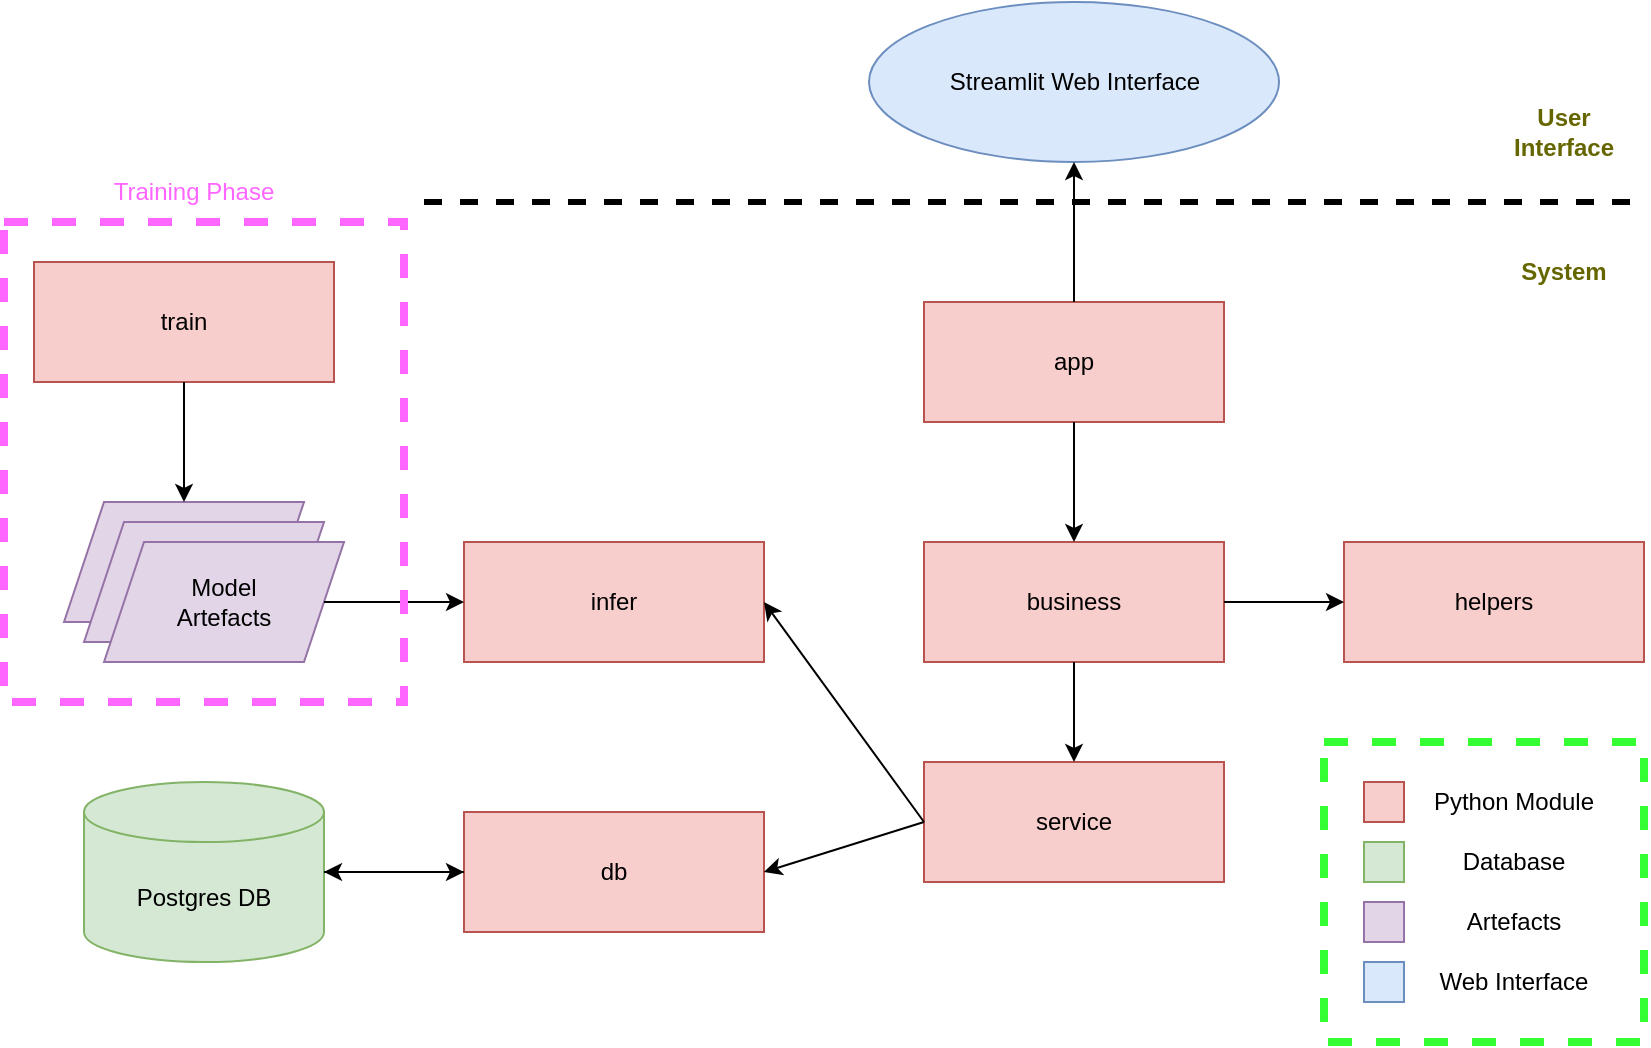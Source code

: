 <mxfile version="24.7.17">
  <diagram name="Page-1" id="hkvdQpTQQh7bhyxXKCNa">
    <mxGraphModel dx="1434" dy="852" grid="1" gridSize="10" guides="1" tooltips="1" connect="1" arrows="1" fold="1" page="1" pageScale="1" pageWidth="850" pageHeight="1100" math="0" shadow="0">
      <root>
        <mxCell id="0" />
        <mxCell id="1" parent="0" />
        <mxCell id="zmIYpC06poUYCIocLb7M-1" value="app" style="rounded=0;whiteSpace=wrap;html=1;fillColor=#f8cecc;strokeColor=#b85450;" vertex="1" parent="1">
          <mxGeometry x="470" y="410" width="150" height="60" as="geometry" />
        </mxCell>
        <mxCell id="zmIYpC06poUYCIocLb7M-2" value="&lt;div&gt;business&lt;/div&gt;" style="rounded=0;whiteSpace=wrap;html=1;fillColor=#f8cecc;strokeColor=#b85450;" vertex="1" parent="1">
          <mxGeometry x="470" y="530" width="150" height="60" as="geometry" />
        </mxCell>
        <mxCell id="zmIYpC06poUYCIocLb7M-3" value="&lt;div&gt;helpers&lt;/div&gt;" style="rounded=0;whiteSpace=wrap;html=1;fillColor=#f8cecc;strokeColor=#b85450;" vertex="1" parent="1">
          <mxGeometry x="680" y="530" width="150" height="60" as="geometry" />
        </mxCell>
        <mxCell id="zmIYpC06poUYCIocLb7M-4" value="service" style="rounded=0;whiteSpace=wrap;html=1;fillColor=#f8cecc;strokeColor=#b85450;" vertex="1" parent="1">
          <mxGeometry x="470" y="640" width="150" height="60" as="geometry" />
        </mxCell>
        <mxCell id="zmIYpC06poUYCIocLb7M-5" value="Streamlit Web Interface" style="ellipse;whiteSpace=wrap;html=1;fillColor=#dae8fc;strokeColor=#6c8ebf;" vertex="1" parent="1">
          <mxGeometry x="442.5" y="260" width="205" height="80" as="geometry" />
        </mxCell>
        <mxCell id="zmIYpC06poUYCIocLb7M-6" value="" style="endArrow=classic;html=1;rounded=0;exitX=0.5;exitY=1;exitDx=0;exitDy=0;entryX=0.5;entryY=0;entryDx=0;entryDy=0;" edge="1" parent="1" source="zmIYpC06poUYCIocLb7M-1" target="zmIYpC06poUYCIocLb7M-2">
          <mxGeometry width="50" height="50" relative="1" as="geometry">
            <mxPoint x="510" y="650" as="sourcePoint" />
            <mxPoint x="560" y="600" as="targetPoint" />
          </mxGeometry>
        </mxCell>
        <mxCell id="zmIYpC06poUYCIocLb7M-8" value="" style="endArrow=classic;html=1;rounded=0;exitX=1;exitY=0.5;exitDx=0;exitDy=0;entryX=0;entryY=0.5;entryDx=0;entryDy=0;" edge="1" parent="1" source="zmIYpC06poUYCIocLb7M-2" target="zmIYpC06poUYCIocLb7M-3">
          <mxGeometry width="50" height="50" relative="1" as="geometry">
            <mxPoint x="555" y="480" as="sourcePoint" />
            <mxPoint x="555" y="540" as="targetPoint" />
          </mxGeometry>
        </mxCell>
        <mxCell id="zmIYpC06poUYCIocLb7M-9" value="" style="endArrow=classic;html=1;rounded=0;exitX=0.5;exitY=1;exitDx=0;exitDy=0;entryX=0.5;entryY=0;entryDx=0;entryDy=0;" edge="1" parent="1" source="zmIYpC06poUYCIocLb7M-2" target="zmIYpC06poUYCIocLb7M-4">
          <mxGeometry width="50" height="50" relative="1" as="geometry">
            <mxPoint x="565" y="490" as="sourcePoint" />
            <mxPoint x="530" y="620" as="targetPoint" />
          </mxGeometry>
        </mxCell>
        <mxCell id="zmIYpC06poUYCIocLb7M-10" value="infer" style="rounded=0;whiteSpace=wrap;html=1;fillColor=#f8cecc;strokeColor=#b85450;" vertex="1" parent="1">
          <mxGeometry x="240" y="530" width="150" height="60" as="geometry" />
        </mxCell>
        <mxCell id="zmIYpC06poUYCIocLb7M-11" value="db" style="rounded=0;whiteSpace=wrap;html=1;fillColor=#f8cecc;strokeColor=#b85450;" vertex="1" parent="1">
          <mxGeometry x="240" y="665" width="150" height="60" as="geometry" />
        </mxCell>
        <mxCell id="zmIYpC06poUYCIocLb7M-12" value="" style="endArrow=classic;html=1;rounded=0;exitX=0;exitY=0.5;exitDx=0;exitDy=0;entryX=1;entryY=0.5;entryDx=0;entryDy=0;" edge="1" parent="1" source="zmIYpC06poUYCIocLb7M-4" target="zmIYpC06poUYCIocLb7M-10">
          <mxGeometry width="50" height="50" relative="1" as="geometry">
            <mxPoint x="445" y="600" as="sourcePoint" />
            <mxPoint x="445" y="650" as="targetPoint" />
          </mxGeometry>
        </mxCell>
        <mxCell id="zmIYpC06poUYCIocLb7M-13" value="" style="endArrow=classic;html=1;rounded=0;exitX=0;exitY=0.5;exitDx=0;exitDy=0;entryX=1;entryY=0.5;entryDx=0;entryDy=0;" edge="1" parent="1" source="zmIYpC06poUYCIocLb7M-4" target="zmIYpC06poUYCIocLb7M-11">
          <mxGeometry width="50" height="50" relative="1" as="geometry">
            <mxPoint x="370" y="680" as="sourcePoint" />
            <mxPoint x="270" y="620" as="targetPoint" />
          </mxGeometry>
        </mxCell>
        <mxCell id="zmIYpC06poUYCIocLb7M-14" value="train" style="rounded=0;whiteSpace=wrap;html=1;fillColor=#f8cecc;strokeColor=#b85450;" vertex="1" parent="1">
          <mxGeometry x="25" y="390" width="150" height="60" as="geometry" />
        </mxCell>
        <mxCell id="zmIYpC06poUYCIocLb7M-15" value="Postgres DB" style="shape=cylinder3;whiteSpace=wrap;html=1;boundedLbl=1;backgroundOutline=1;size=15;fillColor=#d5e8d4;strokeColor=#82b366;" vertex="1" parent="1">
          <mxGeometry x="50" y="650" width="120" height="90" as="geometry" />
        </mxCell>
        <mxCell id="zmIYpC06poUYCIocLb7M-16" value="" style="endArrow=classic;html=1;rounded=0;entryX=0;entryY=0.5;entryDx=0;entryDy=0;exitX=1;exitY=0.5;exitDx=0;exitDy=0;exitPerimeter=0;" edge="1" parent="1" source="zmIYpC06poUYCIocLb7M-15" target="zmIYpC06poUYCIocLb7M-11">
          <mxGeometry width="50" height="50" relative="1" as="geometry">
            <mxPoint x="200" y="780" as="sourcePoint" />
            <mxPoint x="400" y="680" as="targetPoint" />
          </mxGeometry>
        </mxCell>
        <mxCell id="zmIYpC06poUYCIocLb7M-17" value="" style="shape=parallelogram;perimeter=parallelogramPerimeter;whiteSpace=wrap;html=1;fixedSize=1;fillColor=#e1d5e7;strokeColor=#9673a6;" vertex="1" parent="1">
          <mxGeometry x="40" y="510" width="120" height="60" as="geometry" />
        </mxCell>
        <mxCell id="zmIYpC06poUYCIocLb7M-18" value="" style="shape=parallelogram;perimeter=parallelogramPerimeter;whiteSpace=wrap;html=1;fixedSize=1;fillColor=#e1d5e7;strokeColor=#9673a6;" vertex="1" parent="1">
          <mxGeometry x="50" y="520" width="120" height="60" as="geometry" />
        </mxCell>
        <mxCell id="zmIYpC06poUYCIocLb7M-19" value="&lt;div&gt;Model&lt;/div&gt;&lt;div&gt;Artefacts&lt;br&gt;&lt;/div&gt;" style="shape=parallelogram;perimeter=parallelogramPerimeter;whiteSpace=wrap;html=1;fixedSize=1;fillColor=#e1d5e7;strokeColor=#9673a6;" vertex="1" parent="1">
          <mxGeometry x="60" y="530" width="120" height="60" as="geometry" />
        </mxCell>
        <mxCell id="zmIYpC06poUYCIocLb7M-20" value="" style="endArrow=classic;html=1;rounded=0;entryX=0;entryY=0.5;entryDx=0;entryDy=0;exitX=1;exitY=0.5;exitDx=0;exitDy=0;" edge="1" parent="1" source="zmIYpC06poUYCIocLb7M-19" target="zmIYpC06poUYCIocLb7M-10">
          <mxGeometry width="50" height="50" relative="1" as="geometry">
            <mxPoint x="180" y="705" as="sourcePoint" />
            <mxPoint x="250" y="705" as="targetPoint" />
          </mxGeometry>
        </mxCell>
        <mxCell id="zmIYpC06poUYCIocLb7M-21" value="" style="endArrow=classic;html=1;rounded=0;exitX=0.5;exitY=1;exitDx=0;exitDy=0;" edge="1" parent="1" source="zmIYpC06poUYCIocLb7M-14" target="zmIYpC06poUYCIocLb7M-17">
          <mxGeometry width="50" height="50" relative="1" as="geometry">
            <mxPoint x="180" y="705" as="sourcePoint" />
            <mxPoint x="250" y="705" as="targetPoint" />
          </mxGeometry>
        </mxCell>
        <mxCell id="zmIYpC06poUYCIocLb7M-22" value="" style="endArrow=classic;html=1;rounded=0;exitX=0.5;exitY=0;exitDx=0;exitDy=0;entryX=0.5;entryY=1;entryDx=0;entryDy=0;" edge="1" parent="1" source="zmIYpC06poUYCIocLb7M-1" target="zmIYpC06poUYCIocLb7M-5">
          <mxGeometry width="50" height="50" relative="1" as="geometry">
            <mxPoint x="555" y="480" as="sourcePoint" />
            <mxPoint x="555" y="540" as="targetPoint" />
          </mxGeometry>
        </mxCell>
        <mxCell id="zmIYpC06poUYCIocLb7M-23" value="" style="endArrow=classic;html=1;rounded=0;entryX=1;entryY=0.5;entryDx=0;entryDy=0;exitX=0;exitY=0.5;exitDx=0;exitDy=0;entryPerimeter=0;" edge="1" parent="1" source="zmIYpC06poUYCIocLb7M-11" target="zmIYpC06poUYCIocLb7M-15">
          <mxGeometry width="50" height="50" relative="1" as="geometry">
            <mxPoint x="180" y="705" as="sourcePoint" />
            <mxPoint x="250" y="705" as="targetPoint" />
          </mxGeometry>
        </mxCell>
        <mxCell id="zmIYpC06poUYCIocLb7M-25" value="" style="rounded=0;whiteSpace=wrap;html=1;fillColor=none;dashed=1;strokeWidth=4;strokeColor=#FF66FF;" vertex="1" parent="1">
          <mxGeometry x="10" y="370" width="200" height="240" as="geometry" />
        </mxCell>
        <mxCell id="zmIYpC06poUYCIocLb7M-26" value="" style="endArrow=none;dashed=1;html=1;rounded=0;strokeWidth=3;fontSize=10;" edge="1" parent="1">
          <mxGeometry width="50" height="50" relative="1" as="geometry">
            <mxPoint x="220" y="360" as="sourcePoint" />
            <mxPoint x="830" y="360" as="targetPoint" />
          </mxGeometry>
        </mxCell>
        <mxCell id="zmIYpC06poUYCIocLb7M-27" value="&lt;div&gt;&lt;b&gt;&lt;font color=&quot;#666600&quot;&gt;User Interface&lt;/font&gt;&lt;/b&gt;&lt;/div&gt;" style="text;html=1;align=center;verticalAlign=middle;whiteSpace=wrap;rounded=0;" vertex="1" parent="1">
          <mxGeometry x="760" y="310" width="60" height="30" as="geometry" />
        </mxCell>
        <mxCell id="zmIYpC06poUYCIocLb7M-28" value="&lt;font color=&quot;#666600&quot;&gt;System&lt;/font&gt;" style="text;html=1;align=center;verticalAlign=middle;whiteSpace=wrap;rounded=0;fontStyle=1" vertex="1" parent="1">
          <mxGeometry x="760" y="380" width="60" height="30" as="geometry" />
        </mxCell>
        <mxCell id="zmIYpC06poUYCIocLb7M-30" value="" style="rounded=0;whiteSpace=wrap;html=1;fillColor=none;dashed=1;strokeWidth=4;strokeColor=#33FF33;" vertex="1" parent="1">
          <mxGeometry x="670" y="630" width="160" height="150" as="geometry" />
        </mxCell>
        <mxCell id="zmIYpC06poUYCIocLb7M-31" value="" style="rounded=0;whiteSpace=wrap;html=1;fillColor=#f8cecc;strokeColor=#b85450;" vertex="1" parent="1">
          <mxGeometry x="690" y="650" width="20" height="20" as="geometry" />
        </mxCell>
        <mxCell id="zmIYpC06poUYCIocLb7M-32" value="Python Module" style="text;html=1;align=center;verticalAlign=middle;whiteSpace=wrap;rounded=0;" vertex="1" parent="1">
          <mxGeometry x="720" y="645" width="90" height="30" as="geometry" />
        </mxCell>
        <mxCell id="zmIYpC06poUYCIocLb7M-33" value="" style="rounded=0;whiteSpace=wrap;html=1;fillColor=#d5e8d4;strokeColor=#82b366;" vertex="1" parent="1">
          <mxGeometry x="690" y="680" width="20" height="20" as="geometry" />
        </mxCell>
        <mxCell id="zmIYpC06poUYCIocLb7M-34" value="Database" style="text;html=1;align=center;verticalAlign=middle;whiteSpace=wrap;rounded=0;" vertex="1" parent="1">
          <mxGeometry x="720" y="675" width="90" height="30" as="geometry" />
        </mxCell>
        <mxCell id="zmIYpC06poUYCIocLb7M-35" value="" style="rounded=0;whiteSpace=wrap;html=1;fillColor=#e1d5e7;strokeColor=#9673a6;" vertex="1" parent="1">
          <mxGeometry x="690" y="710" width="20" height="20" as="geometry" />
        </mxCell>
        <mxCell id="zmIYpC06poUYCIocLb7M-36" value="Artefacts" style="text;html=1;align=center;verticalAlign=middle;whiteSpace=wrap;rounded=0;" vertex="1" parent="1">
          <mxGeometry x="720" y="705" width="90" height="30" as="geometry" />
        </mxCell>
        <mxCell id="zmIYpC06poUYCIocLb7M-39" value="" style="rounded=0;whiteSpace=wrap;html=1;fillColor=#dae8fc;strokeColor=#6c8ebf;" vertex="1" parent="1">
          <mxGeometry x="690" y="740" width="20" height="20" as="geometry" />
        </mxCell>
        <mxCell id="zmIYpC06poUYCIocLb7M-40" value="Web Interface" style="text;html=1;align=center;verticalAlign=middle;whiteSpace=wrap;rounded=0;" vertex="1" parent="1">
          <mxGeometry x="720" y="735" width="90" height="30" as="geometry" />
        </mxCell>
        <mxCell id="zmIYpC06poUYCIocLb7M-41" value="&lt;font color=&quot;#ff66ff&quot;&gt;Training Phase&lt;/font&gt;" style="text;html=1;align=center;verticalAlign=middle;whiteSpace=wrap;rounded=0;" vertex="1" parent="1">
          <mxGeometry x="35" y="340" width="140" height="30" as="geometry" />
        </mxCell>
      </root>
    </mxGraphModel>
  </diagram>
</mxfile>
